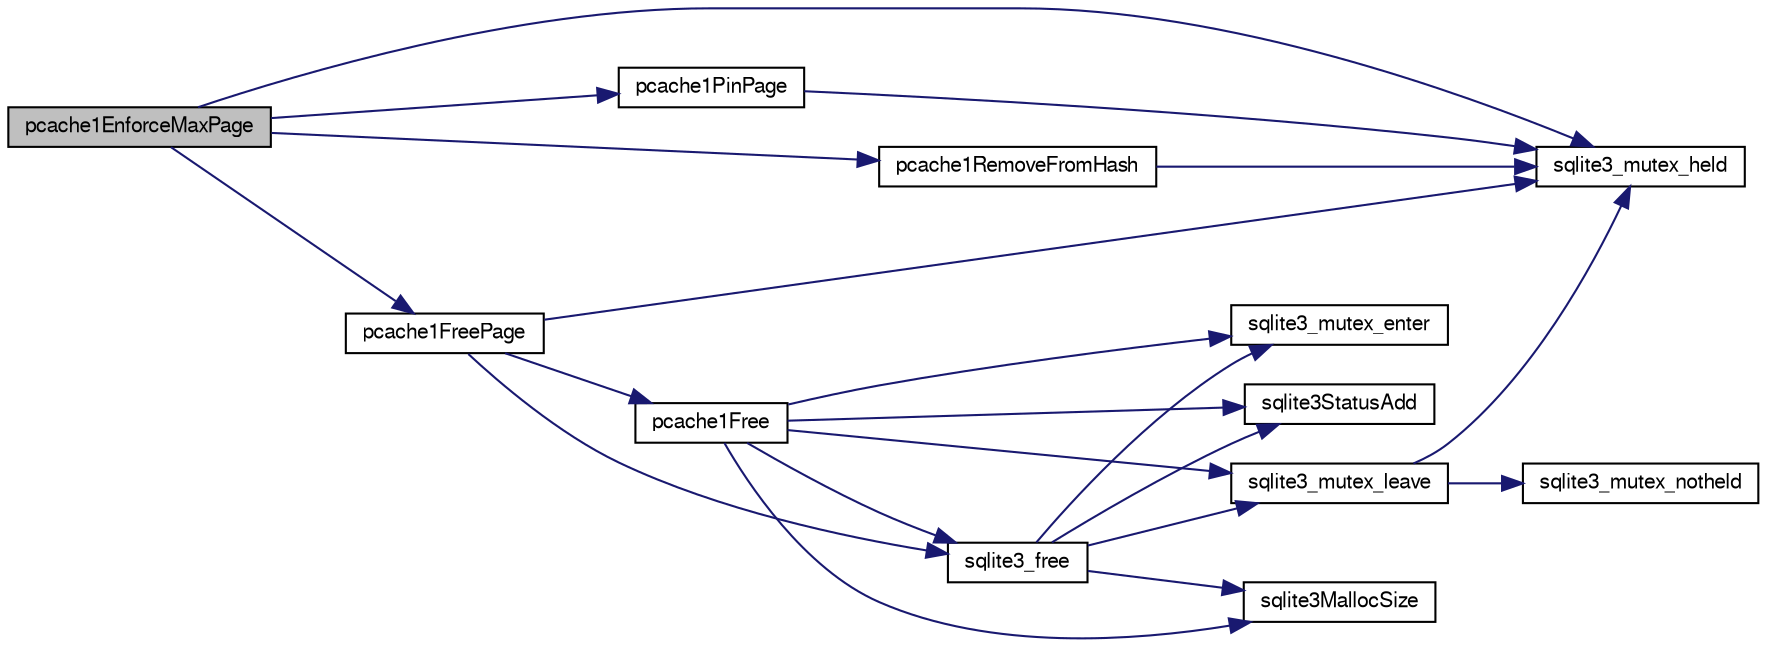 digraph "pcache1EnforceMaxPage"
{
  edge [fontname="FreeSans",fontsize="10",labelfontname="FreeSans",labelfontsize="10"];
  node [fontname="FreeSans",fontsize="10",shape=record];
  rankdir="LR";
  Node221257 [label="pcache1EnforceMaxPage",height=0.2,width=0.4,color="black", fillcolor="grey75", style="filled", fontcolor="black"];
  Node221257 -> Node221258 [color="midnightblue",fontsize="10",style="solid",fontname="FreeSans"];
  Node221258 [label="sqlite3_mutex_held",height=0.2,width=0.4,color="black", fillcolor="white", style="filled",URL="$sqlite3_8c.html#acf77da68932b6bc163c5e68547ecc3e7"];
  Node221257 -> Node221259 [color="midnightblue",fontsize="10",style="solid",fontname="FreeSans"];
  Node221259 [label="pcache1PinPage",height=0.2,width=0.4,color="black", fillcolor="white", style="filled",URL="$sqlite3_8c.html#a8c56f8763581386fa892a46f77c8d684"];
  Node221259 -> Node221258 [color="midnightblue",fontsize="10",style="solid",fontname="FreeSans"];
  Node221257 -> Node221260 [color="midnightblue",fontsize="10",style="solid",fontname="FreeSans"];
  Node221260 [label="pcache1RemoveFromHash",height=0.2,width=0.4,color="black", fillcolor="white", style="filled",URL="$sqlite3_8c.html#a1b58eae8a9fe64c0c817a74a2ac7ad41"];
  Node221260 -> Node221258 [color="midnightblue",fontsize="10",style="solid",fontname="FreeSans"];
  Node221257 -> Node221261 [color="midnightblue",fontsize="10",style="solid",fontname="FreeSans"];
  Node221261 [label="pcache1FreePage",height=0.2,width=0.4,color="black", fillcolor="white", style="filled",URL="$sqlite3_8c.html#aa3f573a706805bb81ef72ff65ffcdb79"];
  Node221261 -> Node221258 [color="midnightblue",fontsize="10",style="solid",fontname="FreeSans"];
  Node221261 -> Node221262 [color="midnightblue",fontsize="10",style="solid",fontname="FreeSans"];
  Node221262 [label="pcache1Free",height=0.2,width=0.4,color="black", fillcolor="white", style="filled",URL="$sqlite3_8c.html#a283e764f60afec3ed4995402b6604ceb"];
  Node221262 -> Node221263 [color="midnightblue",fontsize="10",style="solid",fontname="FreeSans"];
  Node221263 [label="sqlite3_mutex_enter",height=0.2,width=0.4,color="black", fillcolor="white", style="filled",URL="$sqlite3_8c.html#a1c12cde690bd89f104de5cbad12a6bf5"];
  Node221262 -> Node221264 [color="midnightblue",fontsize="10",style="solid",fontname="FreeSans"];
  Node221264 [label="sqlite3StatusAdd",height=0.2,width=0.4,color="black", fillcolor="white", style="filled",URL="$sqlite3_8c.html#afa029f93586aeab4cc85360905dae9cd"];
  Node221262 -> Node221265 [color="midnightblue",fontsize="10",style="solid",fontname="FreeSans"];
  Node221265 [label="sqlite3_mutex_leave",height=0.2,width=0.4,color="black", fillcolor="white", style="filled",URL="$sqlite3_8c.html#a5838d235601dbd3c1fa993555c6bcc93"];
  Node221265 -> Node221258 [color="midnightblue",fontsize="10",style="solid",fontname="FreeSans"];
  Node221265 -> Node221266 [color="midnightblue",fontsize="10",style="solid",fontname="FreeSans"];
  Node221266 [label="sqlite3_mutex_notheld",height=0.2,width=0.4,color="black", fillcolor="white", style="filled",URL="$sqlite3_8c.html#a83967c837c1c000d3b5adcfaa688f5dc"];
  Node221262 -> Node221267 [color="midnightblue",fontsize="10",style="solid",fontname="FreeSans"];
  Node221267 [label="sqlite3MallocSize",height=0.2,width=0.4,color="black", fillcolor="white", style="filled",URL="$sqlite3_8c.html#acf5d2a5f35270bafb050bd2def576955"];
  Node221262 -> Node221268 [color="midnightblue",fontsize="10",style="solid",fontname="FreeSans"];
  Node221268 [label="sqlite3_free",height=0.2,width=0.4,color="black", fillcolor="white", style="filled",URL="$sqlite3_8c.html#a6552349e36a8a691af5487999ab09519"];
  Node221268 -> Node221263 [color="midnightblue",fontsize="10",style="solid",fontname="FreeSans"];
  Node221268 -> Node221264 [color="midnightblue",fontsize="10",style="solid",fontname="FreeSans"];
  Node221268 -> Node221267 [color="midnightblue",fontsize="10",style="solid",fontname="FreeSans"];
  Node221268 -> Node221265 [color="midnightblue",fontsize="10",style="solid",fontname="FreeSans"];
  Node221261 -> Node221268 [color="midnightblue",fontsize="10",style="solid",fontname="FreeSans"];
}
